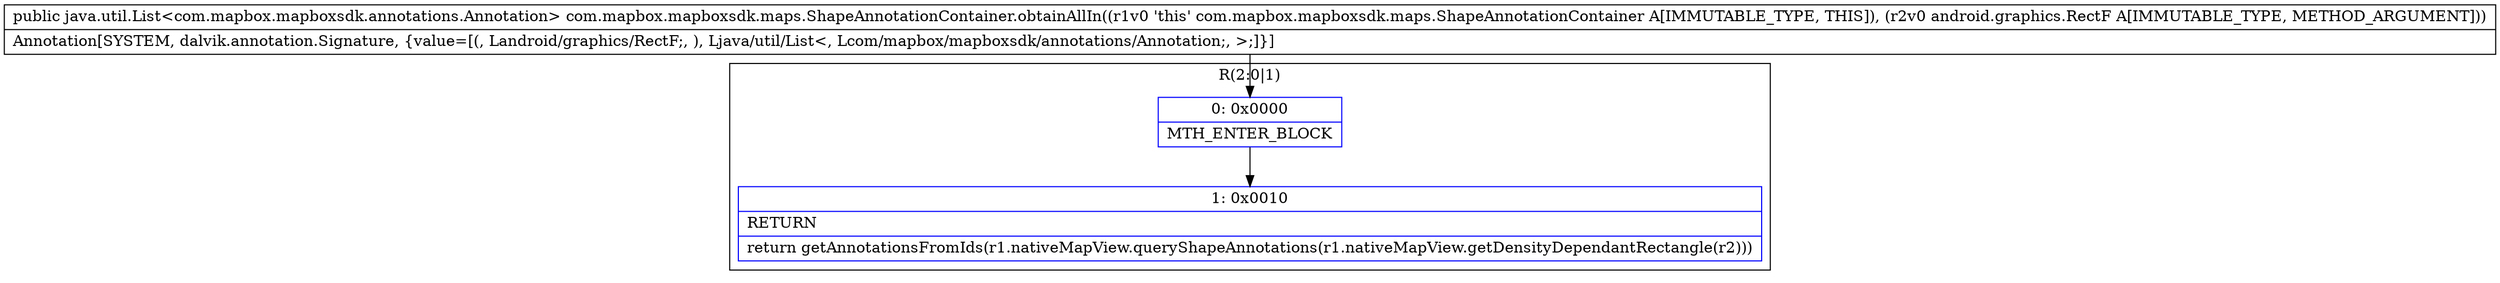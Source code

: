 digraph "CFG forcom.mapbox.mapboxsdk.maps.ShapeAnnotationContainer.obtainAllIn(Landroid\/graphics\/RectF;)Ljava\/util\/List;" {
subgraph cluster_Region_1372912280 {
label = "R(2:0|1)";
node [shape=record,color=blue];
Node_0 [shape=record,label="{0\:\ 0x0000|MTH_ENTER_BLOCK\l}"];
Node_1 [shape=record,label="{1\:\ 0x0010|RETURN\l|return getAnnotationsFromIds(r1.nativeMapView.queryShapeAnnotations(r1.nativeMapView.getDensityDependantRectangle(r2)))\l}"];
}
MethodNode[shape=record,label="{public java.util.List\<com.mapbox.mapboxsdk.annotations.Annotation\> com.mapbox.mapboxsdk.maps.ShapeAnnotationContainer.obtainAllIn((r1v0 'this' com.mapbox.mapboxsdk.maps.ShapeAnnotationContainer A[IMMUTABLE_TYPE, THIS]), (r2v0 android.graphics.RectF A[IMMUTABLE_TYPE, METHOD_ARGUMENT]))  | Annotation[SYSTEM, dalvik.annotation.Signature, \{value=[(, Landroid\/graphics\/RectF;, ), Ljava\/util\/List\<, Lcom\/mapbox\/mapboxsdk\/annotations\/Annotation;, \>;]\}]\l}"];
MethodNode -> Node_0;
Node_0 -> Node_1;
}


